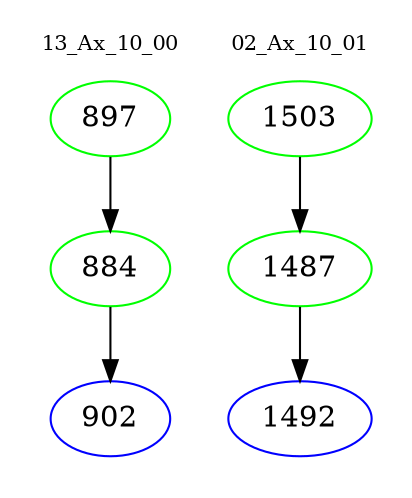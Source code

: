 digraph{
subgraph cluster_0 {
color = white
label = "13_Ax_10_00";
fontsize=10;
T0_897 [label="897", color="green"]
T0_897 -> T0_884 [color="black"]
T0_884 [label="884", color="green"]
T0_884 -> T0_902 [color="black"]
T0_902 [label="902", color="blue"]
}
subgraph cluster_1 {
color = white
label = "02_Ax_10_01";
fontsize=10;
T1_1503 [label="1503", color="green"]
T1_1503 -> T1_1487 [color="black"]
T1_1487 [label="1487", color="green"]
T1_1487 -> T1_1492 [color="black"]
T1_1492 [label="1492", color="blue"]
}
}
